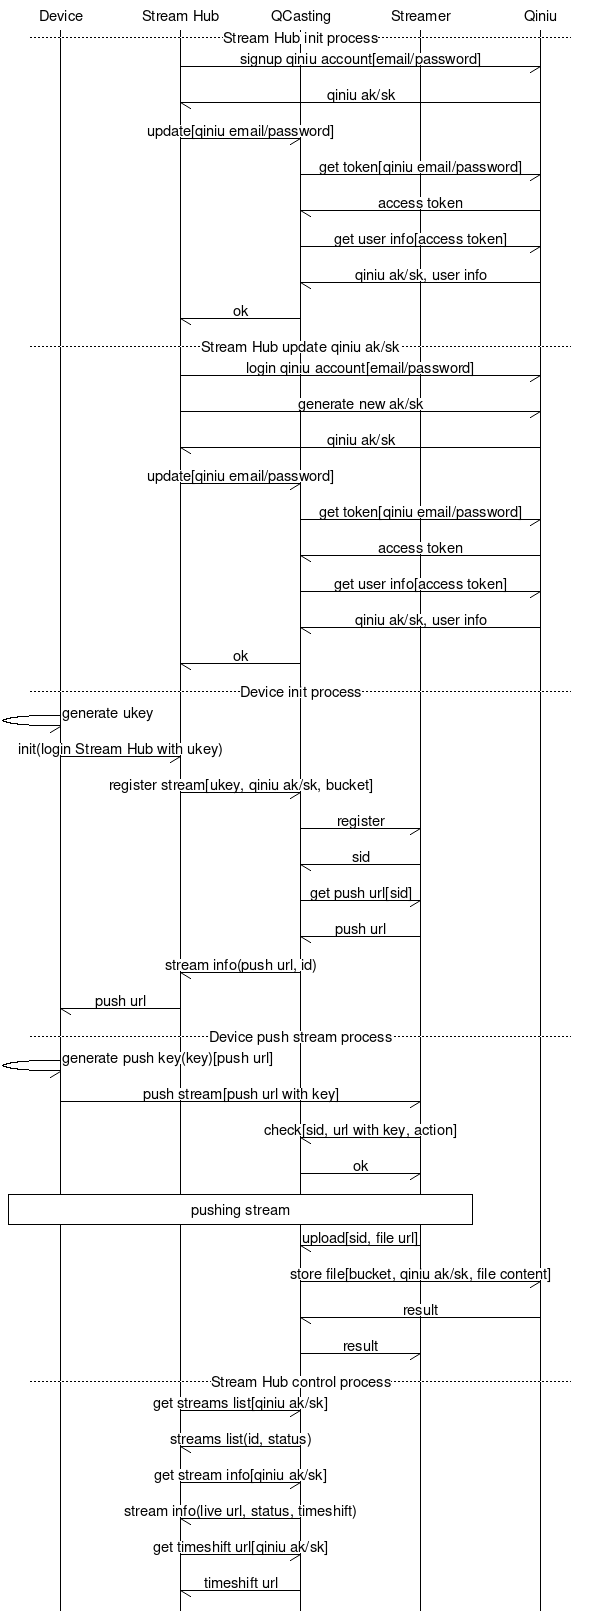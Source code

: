 msc {
    d[label="Device"], sh[label="Stream Hub"], qc[label="QCasting"], s[label="Streamer"], qn[label="Qiniu"];

    --- [label="Stream Hub init process"];
    sh -> qn [label="signup qiniu account[email/password]"];
    sh <- qn [label="qiniu ak/sk"];

    sh -> qc [label="update[qiniu email/password]"];
          qc -> qn [label="get token[qiniu email/password]"];
          qc <- qn [label="access token"];
          qc -> qn [label="get user info[access token]"];
          qc <- qn [label="qiniu ak/sk, user info"];
    sh <- qc [label="ok"];

    --- [label="Stream Hub update qiniu ak/sk"];
    sh -> qn [label="login qiniu account[email/password]"];
    sh -> qn [label="generate new ak/sk"];
    sh <- qn [label="qiniu ak/sk"];

    sh -> qc [label="update[qiniu email/password]"];
          qc -> qn [label="get token[qiniu email/password]"];
          qc <- qn [label="access token"];
          qc -> qn [label="get user info[access token]"];
          qc <- qn [label="qiniu ak/sk, user info"];
    sh <- qc [label="ok"];

    --- [label="Device init process"];
    d -> d [label="generate ukey"];
    d -> sh [label="init(login Stream Hub with ukey)"];
         sh -> qc [label="register stream[ukey, qiniu ak/sk, bucket]"];
               qc -> s [label="register"];
               qc <- s [label="sid"];
               qc -> s [label="get push url[sid]"];
               qc <- s [label="push url"];
         sh <- qc [label="stream info(push url, id)"];
    d <- sh [label="push url"];

    --- [label="Device push stream process"];
    d -> d [label="generate push key(key)[push url]"];
    d -> s [label="push stream[push url with key]"];
         s -> qc [label="check[sid, url with key, action]"];
         qc -> s [label="ok"];
    d box s [label="pushing stream"];
         s -> qc [label="upload[sid, file url]"];
              qc -> qn [label="store file[bucket, qiniu ak/sk, file content]"];
              qc <- qn [label="result"];
         s <- qc [label="result"];

    --- [label="Stream Hub control process"];
    sh -> qc [label="get streams list[qiniu ak/sk]"];
    sh <- qc [label="streams list(id, status)"];
    sh -> qc [label="get stream info[qiniu ak/sk]"];
    sh <- qc [label="stream info(live url, status, timeshift)"];
    sh -> qc [label="get timeshift url[qiniu ak/sk]"];
    sh <- qc [label="timeshift url"];
}